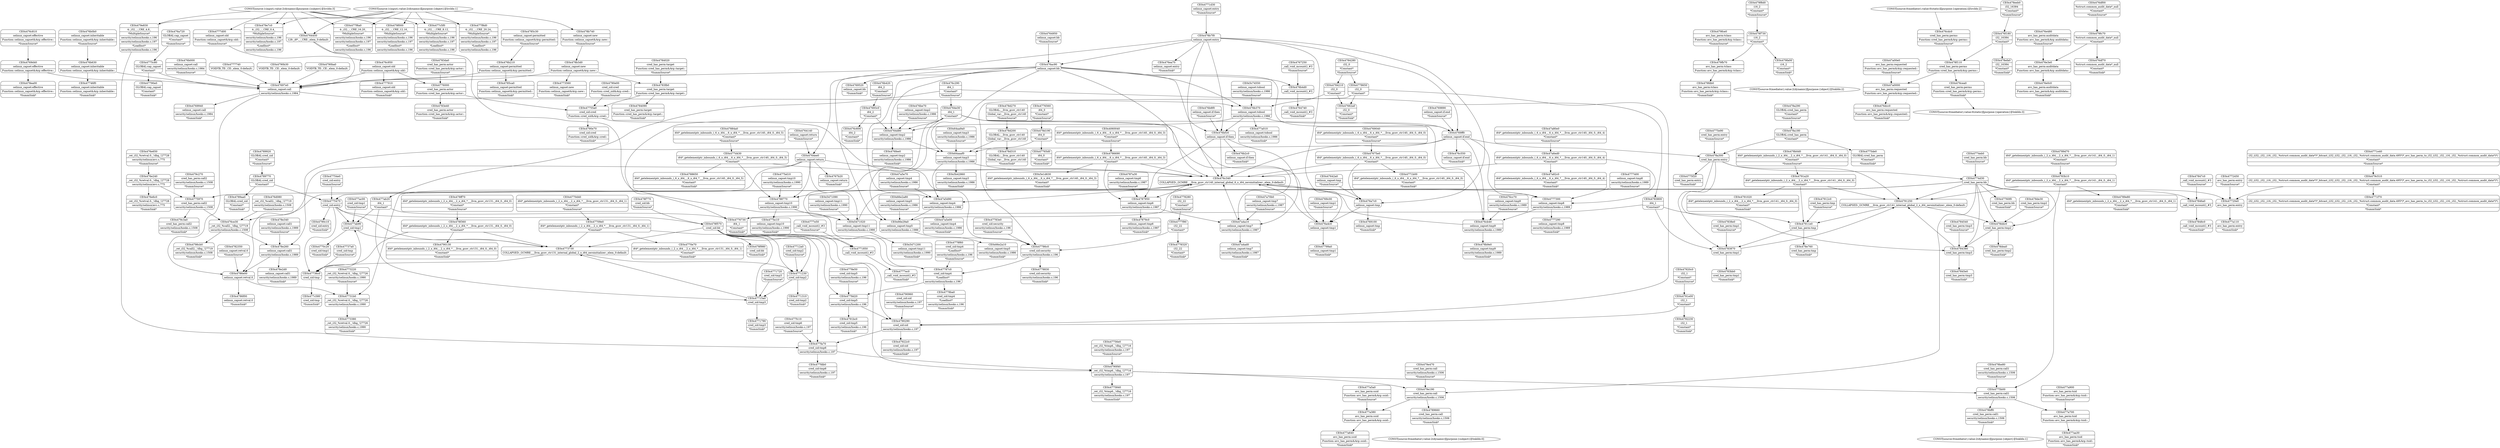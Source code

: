 digraph {
	CE0x477a700 [shape=record,shape=Mrecord,label="{CE0x477a700|avc_has_perm:tsid|Function::avc_has_perm&Arg::tsid::}"]
	CE0x4777910 [shape=record,shape=Mrecord,label="{CE0x4777910|selinux_capset:old|Function::selinux_capset&Arg::old::|*SummSink*}"]
	CE0x47912c0 [shape=record,shape=Mrecord,label="{CE0x47912c0|cred_has_perm:tmp|*SummSource*}"]
	CE0x476a7c0 [shape=record,shape=Mrecord,label="{CE0x476a7c0|selinux_capset:tmp}"]
	CE0x4775840 [shape=record,shape=Mrecord,label="{CE0x4775840|_ret_i32_%tmp6,_!dbg_!27716|security/selinux/hooks.c,197|*SummSink*}"]
	CE0x477aa30 [shape=record,shape=Mrecord,label="{CE0x477aa30|avc_has_perm:tsid|Function::avc_has_perm&Arg::tsid::|*SummSink*}"]
	CE0x4790b30 [shape=record,shape=Mrecord,label="{CE0x4790b30|VOIDTB_TE:_CE:_elem_0:default:}"]
	CE0x479c3a0 [shape=record,shape=Mrecord,label="{CE0x479c3a0|cred_has_perm:call2|security/selinux/hooks.c,1508|*SummSink*}"]
	CE0x47715a0 [shape=record,shape=Mrecord,label="{CE0x47715a0|cred_sid:tmp3}"]
	CE0x4791250 [shape=record,shape=Mrecord,label="{CE0x4791250|COLLAPSED:_GCMRE___llvm_gcov_ctr141_internal_global_2_x_i64_zeroinitializer:_elem_0:default:}"]
	CE0x4767b20 [shape=record,shape=Mrecord,label="{CE0x4767b20|selinux_capset:return|*SummSink*}"]
	CE0x479fce0 [shape=record,shape=Mrecord,label="{CE0x479fce0|avc_has_perm:tclass|Function::avc_has_perm&Arg::tclass::|*SummSource*}"]
	CE0x479f000 [shape=record,shape=Mrecord,label="{CE0x479f000|4:_i32,_:_CRE_12,16_|*MultipleSource*|security/selinux/hooks.c,196|security/selinux/hooks.c,197|*LoadInst*|security/selinux/hooks.c,196}"]
	"CONST[source:0(mediator),value:0(static)][purpose:{operation}][SnkIdx:3]"
	CE0x479e190 [shape=record,shape=Mrecord,label="{CE0x479e190|cred_has_perm:call|security/selinux/hooks.c,1506}"]
	CE0x476b420 [shape=record,shape=Mrecord,label="{CE0x476b420|i64_2|*Constant*|*SummSource*}"]
	CE0x47a5d90 [shape=record,shape=Mrecord,label="{CE0x47a5d90|selinux_capset:tmp4|security/selinux/hooks.c,1986}"]
	CE0x477f8d0 [shape=record,shape=Mrecord,label="{CE0x477f8d0|4:_i32,_:_CRE_20,24_|*MultipleSource*|security/selinux/hooks.c,196|security/selinux/hooks.c,197|*LoadInst*|security/selinux/hooks.c,196}"]
	CE0x4784090 [shape=record,shape=Mrecord,label="{CE0x4784090|cred_has_perm:target|Function::cred_has_perm&Arg::target::|*SummSink*}"]
	CE0x47697e0 [shape=record,shape=Mrecord,label="{CE0x47697e0|selinux_capset:call|security/selinux/hooks.c,1984}"]
	CE0x4775b00 [shape=record,shape=Mrecord,label="{CE0x4775b00|cred_has_perm:call1|security/selinux/hooks.c,1506}"]
	CE0x4776000 [shape=record,shape=Mrecord,label="{CE0x4776000|cred_has_perm:actor|Function::cred_has_perm&Arg::actor::}"]
	CE0x476c340 [shape=record,shape=Mrecord,label="{CE0x476c340|COLLAPSED:_GCMRE___llvm_gcov_ctr140_internal_global_6_x_i64_zeroinitializer:_elem_0:default:}"]
	CE0x47a6ed0 [shape=record,shape=Mrecord,label="{CE0x47a6ed0|i64*_getelementptr_inbounds_(_6_x_i64_,_6_x_i64_*___llvm_gcov_ctr140,_i64_0,_i64_4)|*Constant*}"]
	"CONST[source:1(input),value:2(dynamic)][purpose:{subject}][SrcIdx:3]"
	CE0x478d270 [shape=record,shape=Mrecord,label="{CE0x478d270|GLOBAL:__llvm_gcov_ctr140|Global_var:__llvm_gcov_ctr140|*SummSource*}"]
	CE0x4784020 [shape=record,shape=Mrecord,label="{CE0x4784020|cred_has_perm:target|Function::cred_has_perm&Arg::target::|*SummSource*}"]
	CE0x4778ba0 [shape=record,shape=Mrecord,label="{CE0x4778ba0|cred_sid:tmp4|*LoadInst*|security/selinux/hooks.c,196|*SummSink*}"]
	CE0x4775de0 [shape=record,shape=Mrecord,label="{CE0x4775de0|GLOBAL:cred_has_perm|*Constant*|*SummSink*}"]
	CE0x476df70 [shape=record,shape=Mrecord,label="{CE0x476df70|%struct.common_audit_data*_null|*Constant*|*SummSink*}"]
	CE0x4777f90 [shape=record,shape=Mrecord,label="{CE0x4777f90|i32_22|*Constant*}"]
	CE0x47756e0 [shape=record,shape=Mrecord,label="{CE0x47756e0|_ret_i32_%tmp6,_!dbg_!27716|security/selinux/hooks.c,197|*SummSource*}"]
	CE0x4764950 [shape=record,shape=Mrecord,label="{CE0x4764950|selinux_capset:bb|*SummSource*}"]
	CE0x47746f0 [shape=record,shape=Mrecord,label="{CE0x47746f0|selinux_capset:inheritable|Function::selinux_capset&Arg::inheritable::|*SummSink*}"]
	CE0x477fa70 [shape=record,shape=Mrecord,label="{CE0x477fa70|cred_sid:tmp6|security/selinux/hooks.c,197}"]
	CE0x4789770 [shape=record,shape=Mrecord,label="{CE0x4789770|GLOBAL:cred_sid|*Constant*}"]
	CE0x476be70 [shape=record,shape=Mrecord,label="{CE0x476be70|selinux_capset:tmp2|security/selinux/hooks.c,1986|*SummSource*}"]
	"CONST[source:1(input),value:2(dynamic)][purpose:{object}][SrcIdx:1]"
	CE0x478b9e0 [shape=record,shape=Mrecord,label="{CE0x478b9e0|selinux_capset:tmp9|security/selinux/hooks.c,1989|*SummSink*}"]
	CE0x479be80 [shape=record,shape=Mrecord,label="{CE0x479be80|cred_has_perm:call1|security/selinux/hooks.c,1506|*SummSource*}"]
	CE0x4778d20 [shape=record,shape=Mrecord,label="{CE0x4778d20|cred_sid:tmp5|security/selinux/hooks.c,196}"]
	CE0x477ab90 [shape=record,shape=Mrecord,label="{CE0x477ab90|cred_sid:tmp1}"]
	CE0x4769d40 [shape=record,shape=Mrecord,label="{CE0x4769d40|selinux_capset:effective|Function::selinux_capset&Arg::effective::}"]
	CE0x477fdb0 [shape=record,shape=Mrecord,label="{CE0x477fdb0|cred_sid:tmp6|security/selinux/hooks.c,197|*SummSink*}"]
	CE0x66e2a80 [shape=record,shape=Mrecord,label="{CE0x66e2a80|selinux_capset:tmp5|security/selinux/hooks.c,1986|*SummSource*}"]
	CE0x4790130 [shape=record,shape=Mrecord,label="{CE0x4790130|i64*_getelementptr_inbounds_(_2_x_i64_,_2_x_i64_*___llvm_gcov_ctr131,_i64_0,_i64_0)|*Constant*|*SummSink*}"]
	CE0x4789d70 [shape=record,shape=Mrecord,label="{CE0x4789d70|i64*_getelementptr_inbounds_(_2_x_i64_,_2_x_i64_*___llvm_gcov_ctr141,_i64_0,_i64_1)|*Constant*|*SummSource*}"]
	CE0x476cdc0 [shape=record,shape=Mrecord,label="{CE0x476cdc0|cred_has_perm:perms|Function::cred_has_perm&Arg::perms::|*SummSource*}"]
	CE0x476c950 [shape=record,shape=Mrecord,label="{CE0x476c950|selinux_capset:old|Function::selinux_capset&Arg::old::}"]
	CE0x476e3e0 [shape=record,shape=Mrecord,label="{CE0x476e3e0|avc_has_perm:auditdata|Function::avc_has_perm&Arg::auditdata::}"]
	CE0x4771230 [shape=record,shape=Mrecord,label="{CE0x4771230|cred_sid:tmp2}"]
	CE0x47848c0 [shape=record,shape=Mrecord,label="{CE0x47848c0|_call_void_mcount()_#3|*SummSink*}"]
	CE0x478a290 [shape=record,shape=Mrecord,label="{CE0x478a290|GLOBAL:cred_has_perm|*Constant*|*SummSource*}"]
	CE0x4771310 [shape=record,shape=Mrecord,label="{CE0x4771310|cred_sid:tmp2|*SummSink*}"]
	CE0x476a720 [shape=record,shape=Mrecord,label="{CE0x476a720|GLOBAL:cap_capset|*Constant*|*SummSource*}"]
	CE0x4783da0 [shape=record,shape=Mrecord,label="{CE0x4783da0|cred_has_perm:actor|Function::cred_has_perm&Arg::actor::|*SummSource*}"]
	CE0x4791020 [shape=record,shape=Mrecord,label="{CE0x4791020|i64*_getelementptr_inbounds_(_2_x_i64_,_2_x_i64_*___llvm_gcov_ctr141,_i64_0,_i64_0)|*Constant*|*SummSink*}"]
	CE0x4789920 [shape=record,shape=Mrecord,label="{CE0x4789920|GLOBAL:cred_sid|*Constant*|*SummSource*}"]
	CE0x4787950 [shape=record,shape=Mrecord,label="{CE0x4787950|selinux_capset:tmp6|security/selinux/hooks.c,1987}"]
	CE0x476e240 [shape=record,shape=Mrecord,label="{CE0x476e240|_ret_i32_%retval.0,_!dbg_!27728|security/selinux/avc.c,775}"]
	CE0x478ff70 [shape=record,shape=Mrecord,label="{CE0x478ff70|i64*_getelementptr_inbounds_(_2_x_i64_,_2_x_i64_*___llvm_gcov_ctr131,_i64_0,_i64_0)|*Constant*|*SummSource*}"]
	CE0x479f730 [shape=record,shape=Mrecord,label="{CE0x479f730|i16_2|*Constant*}"]
	CE0x4778320 [shape=record,shape=Mrecord,label="{CE0x4778320|i32_22|*Constant*|*SummSink*}"]
	CE0x476b630 [shape=record,shape=Mrecord,label="{CE0x476b630|selinux_capset:inheritable|Function::selinux_capset&Arg::inheritable::}"]
	CE0x4770d40 [shape=record,shape=Mrecord,label="{CE0x4770d40|i64*_getelementptr_inbounds_(_2_x_i64_,_2_x_i64_*___llvm_gcov_ctr131,_i64_0,_i64_1)|*Constant*|*SummSource*}"]
	CE0x476b8f0 [shape=record,shape=Mrecord,label="{CE0x476b8f0|selinux_capset:if.then|*SummSource*}"]
	CE0x4777e50 [shape=record,shape=Mrecord,label="{CE0x4777e50|_call_void_mcount()_#3|*SummSource*}"]
	CE0x4778650 [shape=record,shape=Mrecord,label="{CE0x4778650|i32_0|*Constant*}"]
	CE0x478b3d0 [shape=record,shape=Mrecord,label="{CE0x478b3d0|selinux_capset:new|Function::selinux_capset&Arg::new::}"]
	CE0x478f570 [shape=record,shape=Mrecord,label="{CE0x478f570|cred_sid:bb}"]
	CE0x47838e0 [shape=record,shape=Mrecord,label="{CE0x47838e0|cred_has_perm:tmp1|*SummSource*}"]
	CE0x4769100 [shape=record,shape=Mrecord,label="{CE0x4769100|selinux_capset:tmp|*SummSink*}"]
	CE0x476e6c0 [shape=record,shape=Mrecord,label="{CE0x476e6c0|_ret_i32_%retval.0,_!dbg_!27728|security/selinux/avc.c,775|*SummSink*}"]
	CE0x47799a0 [shape=record,shape=Mrecord,label="{CE0x47799a0|selinux_capset:tmp1|*SummSink*}"]
	CE0x4784540 [shape=record,shape=Mrecord,label="{CE0x4784540|cred_has_perm:tmp3|*SummSource*}"]
	CE0x47790e0 [shape=record,shape=Mrecord,label="{CE0x47790e0|GLOBAL:cap_capset|*Constant*|*SummSink*}"]
	CE0x66e29a0 [shape=record,shape=Mrecord,label="{CE0x66e29a0|selinux_capset:tmp5|security/selinux/hooks.c,1986}"]
	CE0x4764740 [shape=record,shape=Mrecord,label="{CE0x4764740|_call_void_mcount()_#3|*SummSink*}"]
	CE0x476ce30 [shape=record,shape=Mrecord,label="{CE0x476ce30|_ret_i32_%call2,_!dbg_!27719|security/selinux/hooks.c,1508}"]
	CE0x4784280 [shape=record,shape=Mrecord,label="{CE0x4784280|i32_0|*Constant*|*SummSource*}"]
	CE0x47a0000 [shape=record,shape=Mrecord,label="{CE0x47a0000|avc_has_perm:requested|Function::avc_has_perm&Arg::requested::}"]
	CE0x47709e0 [shape=record,shape=Mrecord,label="{CE0x47709e0|i64*_getelementptr_inbounds_(_2_x_i64_,_2_x_i64_*___llvm_gcov_ctr131,_i64_0,_i64_1)|*Constant*}"]
	CE0x47760f0 [shape=record,shape=Mrecord,label="{CE0x47760f0|cred_has_perm:bb|*SummSink*}"]
	CE0x476bf20 [shape=record,shape=Mrecord,label="{CE0x476bf20|selinux_capset:if.then}"]
	CE0x478b7f0 [shape=record,shape=Mrecord,label="{CE0x478b7f0|selinux_capset:entry}"]
	CE0x4784210 [shape=record,shape=Mrecord,label="{CE0x4784210|i32_0|*Constant*}"]
	CE0x4783e40 [shape=record,shape=Mrecord,label="{CE0x4783e40|cred_has_perm:actor|Function::cred_has_perm&Arg::actor::|*SummSink*}"]
	CE0x4769ff0 [shape=record,shape=Mrecord,label="{CE0x4769ff0|selinux_capset:if.end}"]
	CE0x4769040 [shape=record,shape=Mrecord,label="{CE0x4769040|i64*_getelementptr_inbounds_(_6_x_i64_,_6_x_i64_*___llvm_gcov_ctr140,_i64_0,_i64_0)|*Constant*|*SummSource*}"]
	CE0x64aaaf0 [shape=record,shape=Mrecord,label="{CE0x64aaaf0|selinux_capset:tmp3|security/selinux/hooks.c,1986}"]
	CE0x4770c20 [shape=record,shape=Mrecord,label="{CE0x4770c20|cred_sid:tmp1|*SummSink*}"]
	CE0x4785c30 [shape=record,shape=Mrecord,label="{CE0x4785c30|selinux_capset:permitted|Function::selinux_capset&Arg::permitted::|*SummSource*}"]
	CE0x478e260 [shape=record,shape=Mrecord,label="{CE0x478e260|selinux_capset:call1|security/selinux/hooks.c,1989}"]
	CE0x4791e00 [shape=record,shape=Mrecord,label="{CE0x4791e00|i32_1|*Constant*}"]
	CE0x476ac90 [shape=record,shape=Mrecord,label="{CE0x476ac90|selinux_capset:bb}"]
	CE0x4790e70 [shape=record,shape=Mrecord,label="{CE0x4790e70|cred_sid:cred|Function::cred_sid&Arg::cred::|*SummSink*}"]
	CE0x476ea70 [shape=record,shape=Mrecord,label="{CE0x476ea70|selinux_capset:entry|*SummSink*}"]
	CE0x477f6a0 [shape=record,shape=Mrecord,label="{CE0x477f6a0|4:_i32,_:_CRE_16,20_|*MultipleSource*|security/selinux/hooks.c,196|security/selinux/hooks.c,197|*LoadInst*|security/selinux/hooks.c,196}"]
	CE0x4773220 [shape=record,shape=Mrecord,label="{CE0x4773220|_ret_i32_%retval.0,_!dbg_!27726|security/selinux/hooks.c,1990|*SummSource*}"]
	CE0x479e470 [shape=record,shape=Mrecord,label="{CE0x479e470|cred_has_perm:call|security/selinux/hooks.c,1506|*SummSource*}"]
	CE0x4790ba0 [shape=record,shape=Mrecord,label="{CE0x4790ba0|VOIDTB_TE:_CE:_elem_0:default:}"]
	CE0x47922c0 [shape=record,shape=Mrecord,label="{CE0x47922c0|cred_sid:sid|security/selinux/hooks.c,197|*SummSink*}"]
	CE0x4771720 [shape=record,shape=Mrecord,label="{CE0x4771720|cred_sid:tmp3|*SummSource*}"]
	CE0x477a5a0 [shape=record,shape=Mrecord,label="{CE0x477a5a0|avc_has_perm:ssid|Function::avc_has_perm&Arg::ssid::|*SummSource*}"]
	CE0x4785ca0 [shape=record,shape=Mrecord,label="{CE0x4785ca0|selinux_capset:permitted|Function::selinux_capset&Arg::permitted::|*SummSink*}"]
	CE0x477c580 [shape=record,shape=Mrecord,label="{CE0x477c580|cred_sid:tmp|*SummSink*}"]
	CE0x477a010 [shape=record,shape=Mrecord,label="{CE0x477a010|selinux_capset:tobool|security/selinux/hooks.c,1986|*SummSink*}"]
	CE0x4783800 [shape=record,shape=Mrecord,label="{CE0x4783800|i64_1|*Constant*}"]
	CE0x47754e0 [shape=record,shape=Mrecord,label="{CE0x47754e0|cred_sid:entry|*SummSource*}"]
	CE0x4782350 [shape=record,shape=Mrecord,label="{CE0x4782350|selinux_capset:retval.0|*SummSource*}"]
	CE0x479e7c0 [shape=record,shape=Mrecord,label="{CE0x479e7c0|4:_i32,_:_CRE_0,4_|*MultipleSource*|security/selinux/hooks.c,196|security/selinux/hooks.c,197|*LoadInst*|security/selinux/hooks.c,196}"]
	CE0x478d310 [shape=record,shape=Mrecord,label="{CE0x478d310|GLOBAL:__llvm_gcov_ctr140|Global_var:__llvm_gcov_ctr140|*SummSink*}"]
	CE0x4789e80 [shape=record,shape=Mrecord,label="{CE0x4789e80|i64*_getelementptr_inbounds_(_2_x_i64_,_2_x_i64_*___llvm_gcov_ctr141,_i64_0,_i64_1)|*Constant*|*SummSink*}"]
	CE0x47a80e0 [shape=record,shape=Mrecord,label="{CE0x47a80e0|i64*_getelementptr_inbounds_(_6_x_i64_,_6_x_i64_*___llvm_gcov_ctr140,_i64_0,_i64_4)|*Constant*|*SummSource*}"]
	CE0x47846a0 [shape=record,shape=Mrecord,label="{CE0x47846a0|_call_void_mcount()_#3}"]
	CE0x476df00 [shape=record,shape=Mrecord,label="{CE0x476df00|%struct.common_audit_data*_null|*Constant*|*SummSource*}"]
	CE0x477fc10 [shape=record,shape=Mrecord,label="{CE0x477fc10|cred_sid:tmp6|security/selinux/hooks.c,197|*SummSource*}"]
	CE0x478de30 [shape=record,shape=Mrecord,label="{CE0x478de30|cred_has_perm:tmp2|*SummSource*}"]
	"CONST[source:0(mediator),value:0(static)][purpose:{operation}][SrcIdx:2]"
	CE0x4788770 [shape=record,shape=Mrecord,label="{CE0x4788770|selinux_capset:tmp10|security/selinux/hooks.c,1990}"]
	CE0x478f770 [shape=record,shape=Mrecord,label="{CE0x478f770|cred_sid:bb|*SummSource*}"]
	CE0x4783b10 [shape=record,shape=Mrecord,label="{CE0x4783b10|i64*_getelementptr_inbounds_(_2_x_i64_,_2_x_i64_*___llvm_gcov_ctr141,_i64_0,_i64_1)|*Constant*}"]
	CE0x47845e0 [shape=record,shape=Mrecord,label="{CE0x47845e0|cred_has_perm:tmp3|*SummSink*}"]
	CE0x47675e0 [shape=record,shape=Mrecord,label="{CE0x47675e0|i64*_getelementptr_inbounds_(_6_x_i64_,_6_x_i64_*___llvm_gcov_ctr140,_i64_0,_i64_0)|*Constant*}"]
	CE0x47662a0 [shape=record,shape=Mrecord,label="{CE0x47662a0|i32_0|*Constant*|*SummSink*}"]
	CE0x47a4ad0 [shape=record,shape=Mrecord,label="{CE0x47a4ad0|selinux_capset:tmp7|security/selinux/hooks.c,1987|*SummSink*}"]
	CE0x4764450 [shape=record,shape=Mrecord,label="{CE0x4764450|128:_i8*,_:_CRE:_elem_0:default:}"]
	CE0x47a82c0 [shape=record,shape=Mrecord,label="{CE0x47a82c0|i64*_getelementptr_inbounds_(_6_x_i64_,_6_x_i64_*___llvm_gcov_ctr140,_i64_0,_i64_4)|*Constant*|*SummSink*}"]
	CE0x476b000 [shape=record,shape=Mrecord,label="{CE0x476b000|selinux_capset:call|security/selinux/hooks.c,1984|*SummSource*}"]
	CE0x5471020 [shape=record,shape=Mrecord,label="{CE0x5471020|selinux_capset:tmp11|security/selinux/hooks.c,1990}"]
	CE0x47693c0 [shape=record,shape=Mrecord,label="{CE0x47693c0|i64_2|*Constant*}"]
	CE0x4777ec0 [shape=record,shape=Mrecord,label="{CE0x4777ec0|_call_void_mcount()_#3|*SummSink*}"]
	CE0x4764ee0 [shape=record,shape=Mrecord,label="{CE0x4764ee0|selinux_capset:return}"]
	CE0x4775e90 [shape=record,shape=Mrecord,label="{CE0x4775e90|cred_has_perm:entry|*SummSource*}"]
	CE0x478ea00 [shape=record,shape=Mrecord,label="{CE0x478ea00|selinux_capset:effective|Function::selinux_capset&Arg::effective::|*SummSink*}"]
	CE0x47783e0 [shape=record,shape=Mrecord,label="{CE0x47783e0|cred_sid:security|security/selinux/hooks.c,196|*SummSource*}"]
	CE0x476a4c0 [shape=record,shape=Mrecord,label="{CE0x476a4c0|selinux_capset:tmp1}"]
	CE0x47879c0 [shape=record,shape=Mrecord,label="{CE0x47879c0|selinux_capset:tmp6|security/selinux/hooks.c,1987|*SummSink*}"]
	CE0x47920c0 [shape=record,shape=Mrecord,label="{CE0x47920c0|i32_1|*Constant*|*SummSource*}"]
	CE0x4775c80 [shape=record,shape=Mrecord,label="{CE0x4775c80|GLOBAL:cap_capset|*Constant*}"]
	CE0x4777400 [shape=record,shape=Mrecord,label="{CE0x4777400|selinux_capset:tmp8|security/selinux/hooks.c,1989|*SummSource*}"]
	CE0x4791a20 [shape=record,shape=Mrecord,label="{CE0x4791a20|i64*_getelementptr_inbounds_(_2_x_i64_,_2_x_i64_*___llvm_gcov_ctr141,_i64_0,_i64_0)|*Constant*}"]
	CE0x47a70b0 [shape=record,shape=Mrecord,label="{CE0x47a70b0|selinux_capset:tmp7|security/selinux/hooks.c,1987|*SummSource*}"]
	CE0x47736c0 [shape=record,shape=Mrecord,label="{CE0x47736c0|cred_sid:tmp}"]
	CE0x47847c0 [shape=record,shape=Mrecord,label="{CE0x47847c0|_call_void_mcount()_#3|*SummSource*}"]
	CE0x4786e00 [shape=record,shape=Mrecord,label="{CE0x4786e00|selinux_capset:retval.0}"]
	CE0x478ddc0 [shape=record,shape=Mrecord,label="{CE0x478ddc0|cred_has_perm:tmp2}"]
	CE0x476b4d0 [shape=record,shape=Mrecord,label="{CE0x476b4d0|_call_void_mcount()_#3}"]
	CE0x47a4a10 [shape=record,shape=Mrecord,label="{CE0x47a4a10|selinux_capset:tmp7|security/selinux/hooks.c,1987}"]
	CE0x478a300 [shape=record,shape=Mrecord,label="{CE0x478a300|cred_has_perm:entry}"]
	CE0x4790f40 [shape=record,shape=Mrecord,label="{CE0x4790f40|_ret_i32_%tmp6,_!dbg_!27716|security/selinux/hooks.c,197}"]
	CE0x478e340 [shape=record,shape=Mrecord,label="{CE0x478e340|selinux_capset:call1|security/selinux/hooks.c,1989|*SummSource*}"]
	CE0x477a110 [shape=record,shape=Mrecord,label="{CE0x477a110|avc_has_perm:entry|*SummSink*}"]
	CE0x4773730 [shape=record,shape=Mrecord,label="{CE0x4773730|COLLAPSED:_GCMRE___llvm_gcov_ctr131_internal_global_2_x_i64_zeroinitializer:_elem_0:default:}"]
	CE0x4764140 [shape=record,shape=Mrecord,label="{CE0x4764140|selinux_capset:return|*SummSource*}"]
	CE0x476e480 [shape=record,shape=Mrecord,label="{CE0x476e480|avc_has_perm:auditdata|Function::avc_has_perm&Arg::auditdata::|*SummSource*}"]
	CE0x5b42860 [shape=record,shape=Mrecord,label="{CE0x5b42860|selinux_capset:tmp3|security/selinux/hooks.c,1986|*SummSink*}"]
	CE0x476cb40 [shape=record,shape=Mrecord,label="{CE0x476cb40|selinux_capset:tmp9|security/selinux/hooks.c,1989}"]
	CE0x477d430 [shape=record,shape=Mrecord,label="{CE0x477d430|i64*_getelementptr_inbounds_(_6_x_i64_,_6_x_i64_*___llvm_gcov_ctr140,_i64_0,_i64_5)|*Constant*}"]
	CE0x4778830 [shape=record,shape=Mrecord,label="{CE0x4778830|cred_sid:security|security/selinux/hooks.c,196|*SummSink*}"]
	CE0x478dea0 [shape=record,shape=Mrecord,label="{CE0x478dea0|cred_has_perm:tmp2|*SummSink*}"]
	CE0x478a180 [shape=record,shape=Mrecord,label="{CE0x478a180|GLOBAL:cred_has_perm|*Constant*}"]
	CE0x4773560 [shape=record,shape=Mrecord,label="{CE0x4773560|selinux_capset:new|Function::selinux_capset&Arg::new::|*SummSink*}"]
	CE0x4790e00 [shape=record,shape=Mrecord,label="{CE0x4790e00|cred_sid:cred|Function::cred_sid&Arg::cred::|*SummSource*}"]
	CE0x478f110 [shape=record,shape=Mrecord,label="{CE0x478f110|cred_has_perm:perms|Function::cred_has_perm&Arg::perms::}"]
	CE0x5471090 [shape=record,shape=Mrecord,label="{CE0x5471090|selinux_capset:tmp11|security/selinux/hooks.c,1990|*SummSource*}"]
	CE0x476fee0 [shape=record,shape=Mrecord,label="{CE0x476fee0|selinux_capset:tmp2|security/selinux/hooks.c,1986|*SummSink*}"]
	CE0x5e1d630 [shape=record,shape=Mrecord,label="{CE0x5e1d630|i64*_getelementptr_inbounds_(_6_x_i64_,_6_x_i64_*___llvm_gcov_ctr140,_i64_0,_i64_3)|*Constant*|*SummSink*}"]
	CE0x477ab20 [shape=record,shape=Mrecord,label="{CE0x477ab20|i64_1|*Constant*}"]
	CE0x47642a0 [shape=record,shape=Mrecord,label="{CE0x47642a0|selinux_capset:tmp|*SummSource*}"]
	CE0x4790290 [shape=record,shape=Mrecord,label="{CE0x4790290|cred_sid:sid|security/selinux/hooks.c,197}"]
	CE0x4771e40 [shape=record,shape=Mrecord,label="{CE0x4771e40|i32_(i32,_i32,_i16,_i32,_%struct.common_audit_data*)*_bitcast_(i32_(i32,_i32,_i16,_i32,_%struct.common_audit_data.495*)*_avc_has_perm_to_i32_(i32,_i32,_i16,_i32,_%struct.common_audit_data*)*)|*Constant*|*SummSource*}"]
	CE0x479fa00 [shape=record,shape=Mrecord,label="{CE0x479fa00|i16_2|*Constant*|*SummSink*}"]
	CE0x476b0b0 [shape=record,shape=Mrecord,label="{CE0x476b0b0|selinux_capset:inheritable|Function::selinux_capset&Arg::inheritable::|*SummSource*}"]
	CE0x4060040 [shape=record,shape=Mrecord,label="{CE0x4060040|i64*_getelementptr_inbounds_(_6_x_i64_,_6_x_i64_*___llvm_gcov_ctr140,_i64_0,_i64_3)|*Constant*|*SummSource*}"]
	CE0x4769c00 [shape=record,shape=Mrecord,label="{CE0x4769c00|selinux_capset:tmp1|*SummSource*}"]
	CE0x4787a30 [shape=record,shape=Mrecord,label="{CE0x4787a30|selinux_capset:tmp6|security/selinux/hooks.c,1987|*SummSource*}"]
	CE0x4775970 [shape=record,shape=Mrecord,label="{CE0x4775970|cred_has_perm:call2|security/selinux/hooks.c,1508}"]
	CE0x477a640 [shape=record,shape=Mrecord,label="{CE0x477a640|avc_has_perm:ssid|Function::avc_has_perm&Arg::ssid::|*SummSink*}"]
	CE0x479fdb0 [shape=record,shape=Mrecord,label="{CE0x479fdb0|avc_has_perm:tclass|Function::avc_has_perm&Arg::tclass::|*SummSink*}"]
	CE0x479bff0 [shape=record,shape=Mrecord,label="{CE0x479bff0|cred_has_perm:call1|security/selinux/hooks.c,1506|*SummSink*}"]
	CE0x479e830 [shape=record,shape=Mrecord,label="{CE0x479e830|4:_i32,_:_CRE_4,8_|*MultipleSource*|security/selinux/hooks.c,196|security/selinux/hooks.c,197|*LoadInst*|security/selinux/hooks.c,196}"]
	CE0x4789660 [shape=record,shape=Mrecord,label="{CE0x4789660|cred_has_perm:call|security/selinux/hooks.c,1506|*SummSink*}"]
	CE0x4789aa0 [shape=record,shape=Mrecord,label="{CE0x4789aa0|GLOBAL:cred_sid|*Constant*|*SummSink*}"]
	CE0x476b370 [shape=record,shape=Mrecord,label="{CE0x476b370|selinux_capset:tobool|security/selinux/hooks.c,1986}"]
	CE0x47a5e00 [shape=record,shape=Mrecord,label="{CE0x47a5e00|selinux_capset:tmp4|security/selinux/hooks.c,1986|*SummSink*}"]
	CE0x4786cb0 [shape=record,shape=Mrecord,label="{CE0x4786cb0|_ret_i32_%call2,_!dbg_!27719|security/selinux/hooks.c,1508|*SummSink*}"]
	CE0x64aa9a0 [shape=record,shape=Mrecord,label="{CE0x64aa9a0|selinux_capset:tmp3|security/selinux/hooks.c,1986|*SummSource*}"]
	CE0x4777290 [shape=record,shape=Mrecord,label="{CE0x4777290|selinux_capset:tmp8|security/selinux/hooks.c,1989|*SummSink*}"]
	CE0x66e2a10 [shape=record,shape=Mrecord,label="{CE0x66e2a10|selinux_capset:tmp5|security/selinux/hooks.c,1986|*SummSink*}"]
	CE0x4783870 [shape=record,shape=Mrecord,label="{CE0x4783870|cred_has_perm:tmp1}"]
	CE0x47a00e0 [shape=record,shape=Mrecord,label="{CE0x47a00e0|avc_has_perm:requested|Function::avc_has_perm&Arg::requested::|*SummSource*}"]
	CE0x476c810 [shape=record,shape=Mrecord,label="{CE0x476c810|selinux_capset:effective|Function::selinux_capset&Arg::effective::|*SummSource*}"]
	CE0x4775470 [shape=record,shape=Mrecord,label="{CE0x4775470|cred_sid:entry}"]
	CE0x4776560 [shape=record,shape=Mrecord,label="{CE0x4776560|i64_0|*Constant*|*SummSource*}"]
	CE0x476c290 [shape=record,shape=Mrecord,label="{CE0x476c290|i64_1|*Constant*|*SummSource*}"]
	CE0x478e2d0 [shape=record,shape=Mrecord,label="{CE0x478e2d0|selinux_capset:call1|security/selinux/hooks.c,1989|*SummSink*}"]
	CE0x478efa0 [shape=record,shape=Mrecord,label="{CE0x478efa0|i32_16384|*Constant*|*SummSink*}"]
	CE0x477bc10 [shape=record,shape=Mrecord,label="{CE0x477bc10|selinux_capset:tmp10|security/selinux/hooks.c,1990|*SummSink*}"]
	CE0x476e650 [shape=record,shape=Mrecord,label="{CE0x476e650|_ret_i32_%retval.0,_!dbg_!27728|security/selinux/avc.c,775|*SummSource*}"]
	CE0x478d200 [shape=record,shape=Mrecord,label="{CE0x478d200|GLOBAL:__llvm_gcov_ctr140|Global_var:__llvm_gcov_ctr140}"]
	CE0x479fc70 [shape=record,shape=Mrecord,label="{CE0x479fc70|%struct.common_audit_data*_null|*Constant*}"]
	CE0x479c510 [shape=record,shape=Mrecord,label="{CE0x479c510|i32_(i32,_i32,_i16,_i32,_%struct.common_audit_data*)*_bitcast_(i32_(i32,_i32,_i16,_i32,_%struct.common_audit_data.495*)*_avc_has_perm_to_i32_(i32,_i32,_i16,_i32,_%struct.common_audit_data*)*)|*Constant*}"]
	CE0x4769520 [shape=record,shape=Mrecord,label="{CE0x4769520|selinux_capset:bb|*SummSink*}"]
	CE0x478b0d0 [shape=record,shape=Mrecord,label="{CE0x478b0d0|i64*_getelementptr_inbounds_(_2_x_i64_,_2_x_i64_*___llvm_gcov_ctr141,_i64_0,_i64_0)|*Constant*|*SummSource*}"]
	CE0x4790c10 [shape=record,shape=Mrecord,label="{CE0x4790c10|cred_sid:entry|*SummSink*}"]
	CE0x47755a0 [shape=record,shape=Mrecord,label="{CE0x47755a0|cred_sid:cred|Function::cred_sid&Arg::cred::}"]
	CE0x47720e0 [shape=record,shape=Mrecord,label="{CE0x47720e0|avc_has_perm:entry}"]
	CE0x5471200 [shape=record,shape=Mrecord,label="{CE0x5471200|selinux_capset:tmp11|security/selinux/hooks.c,1990|*SummSink*}"]
	CE0x47787c0 [shape=record,shape=Mrecord,label="{CE0x47787c0|cred_sid:tmp4|*LoadInst*|security/selinux/hooks.c,196}"]
	"CONST[source:0(mediator),value:2(dynamic)][purpose:{object}][SnkIdx:1]"
	CE0x4767250 [shape=record,shape=Mrecord,label="{CE0x4767250|_call_void_mcount()_#3|*SummSource*}"]
	CE0x4772450 [shape=record,shape=Mrecord,label="{CE0x4772450|avc_has_perm:entry|*SummSource*}"]
	CE0x47731b0 [shape=record,shape=Mrecord,label="{CE0x47731b0|_ret_i32_%retval.0,_!dbg_!27726|security/selinux/hooks.c,1990}"]
	CE0x4783bb0 [shape=record,shape=Mrecord,label="{CE0x4783bb0|cred_has_perm:tmp1|*SummSink*}"]
	CE0x4771b00 [shape=record,shape=Mrecord,label="{CE0x4771b00|i64*_getelementptr_inbounds_(_6_x_i64_,_6_x_i64_*___llvm_gcov_ctr140,_i64_0,_i64_0)|*Constant*|*SummSink*}"]
	CE0x479f8d0 [shape=record,shape=Mrecord,label="{CE0x479f8d0|i16_2|*Constant*|*SummSource*}"]
	CE0x4790960 [shape=record,shape=Mrecord,label="{CE0x4790960|cred_sid:sid|security/selinux/hooks.c,197|*SummSource*}"]
	CE0x4769890 [shape=record,shape=Mrecord,label="{CE0x4769890|selinux_capset:if.end|*SummSource*}"]
	CE0x478d190 [shape=record,shape=Mrecord,label="{CE0x478d190|i64_0|*Constant*}"]
	CE0x476cea0 [shape=record,shape=Mrecord,label="{CE0x476cea0|cred_has_perm:perms|Function::cred_has_perm&Arg::perms::|*SummSink*}"]
	CE0x479fb70 [shape=record,shape=Mrecord,label="{CE0x479fb70|avc_has_perm:tclass|Function::avc_has_perm&Arg::tclass::}"]
	CE0x477ac00 [shape=record,shape=Mrecord,label="{CE0x477ac00|cred_sid:tmp1|*SummSource*}"]
	"CONST[source:0(mediator),value:2(dynamic)][purpose:{subject}][SnkIdx:0]"
	CE0x47884a0 [shape=record,shape=Mrecord,label="{CE0x47884a0|i64*_getelementptr_inbounds_(_6_x_i64_,_6_x_i64_*___llvm_gcov_ctr140,_i64_0,_i64_5)|*Constant*|*SummSource*}"]
	CE0x4775f20 [shape=record,shape=Mrecord,label="{CE0x4775f20|cred_has_perm:entry|*SummSink*}"]
	CE0x478eeb0 [shape=record,shape=Mrecord,label="{CE0x478eeb0|i32_16384|*Constant*|*SummSource*}"]
	CE0x4777740 [shape=record,shape=Mrecord,label="{CE0x4777740|VOIDTB_TE:_CE:_elem_0:default:}"]
	CE0x4776730 [shape=record,shape=Mrecord,label="{CE0x4776730|i64_1|*Constant*|*SummSink*}"]
	CE0x4769940 [shape=record,shape=Mrecord,label="{CE0x4769940|selinux_capset:call|security/selinux/hooks.c,1984|*SummSink*}"]
	CE0x4774d30 [shape=record,shape=Mrecord,label="{CE0x4774d30|cred_has_perm:bb}"]
	CE0x47911e0 [shape=record,shape=Mrecord,label="{CE0x47911e0|cred_has_perm:tmp}"]
	CE0x4784380 [shape=record,shape=Mrecord,label="{CE0x4784380|cred_has_perm:tmp3}"]
	CE0x4771790 [shape=record,shape=Mrecord,label="{CE0x4771790|cred_sid:tmp3|*SummSink*}"]
	CE0x4786690 [shape=record,shape=Mrecord,label="{CE0x4786690|i64*_getelementptr_inbounds_(_6_x_i64_,_6_x_i64_*___llvm_gcov_ctr140,_i64_0,_i64_3)|*Constant*}"]
	CE0x47a5e70 [shape=record,shape=Mrecord,label="{CE0x47a5e70|selinux_capset:tmp4|security/selinux/hooks.c,1986|*SummSource*}"]
	CE0x477c5f0 [shape=record,shape=Mrecord,label="{CE0x477c5f0|4:_i32,_:_CRE_8,12_|*MultipleSource*|security/selinux/hooks.c,196|security/selinux/hooks.c,197|*LoadInst*|security/selinux/hooks.c,196}"]
	CE0x476b2c0 [shape=record,shape=Mrecord,label="{CE0x476b2c0|selinux_capset:if.then|*SummSink*}"]
	CE0x4778e50 [shape=record,shape=Mrecord,label="{CE0x4778e50|cred_sid:tmp5|security/selinux/hooks.c,196|*SummSource*}"]
	CE0x47765d0 [shape=record,shape=Mrecord,label="{CE0x47765d0|i64_0|*Constant*|*SummSink*}"]
	CE0x477bd10 [shape=record,shape=Mrecord,label="{CE0x477bd10|selinux_capset:tmp10|security/selinux/hooks.c,1990|*SummSource*}"]
	CE0x4770e70 [shape=record,shape=Mrecord,label="{CE0x4770e70|i64*_getelementptr_inbounds_(_2_x_i64_,_2_x_i64_*___llvm_gcov_ctr131,_i64_0,_i64_1)|*Constant*|*SummSink*}"]
	CE0x4783fb0 [shape=record,shape=Mrecord,label="{CE0x4783fb0|cred_has_perm:target|Function::cred_has_perm&Arg::target::}"]
	CE0x477a900 [shape=record,shape=Mrecord,label="{CE0x477a900|avc_has_perm:tsid|Function::avc_has_perm&Arg::tsid::|*SummSource*}"]
	CE0x47712a0 [shape=record,shape=Mrecord,label="{CE0x47712a0|cred_sid:tmp2|*SummSource*}"]
	CE0x4771d30 [shape=record,shape=Mrecord,label="{CE0x4771d30|selinux_capset:entry|*SummSource*}"]
	"CONST[source:0(mediator),value:2(dynamic)][purpose:{object}][SnkIdx:2]"
	CE0x4778f60 [shape=record,shape=Mrecord,label="{CE0x4778f60|cred_sid:tmp4|*LoadInst*|security/selinux/hooks.c,196|*SummSource*}"]
	CE0x4771850 [shape=record,shape=Mrecord,label="{CE0x4771850|_call_void_mcount()_#3}"]
	CE0x476d080 [shape=record,shape=Mrecord,label="{CE0x476d080|_ret_i32_%call2,_!dbg_!27719|security/selinux/hooks.c,1508|*SummSource*}"]
	CE0x4777300 [shape=record,shape=Mrecord,label="{CE0x4777300|selinux_capset:tmp8|security/selinux/hooks.c,1989}"]
	CE0x477a380 [shape=record,shape=Mrecord,label="{CE0x477a380|avc_has_perm:ssid|Function::avc_has_perm&Arg::ssid::}"]
	CE0x476c550 [shape=record,shape=Mrecord,label="{CE0x476c550|selinux_capset:if.end|*SummSink*}"]
	CE0x479c270 [shape=record,shape=Mrecord,label="{CE0x479c270|cred_has_perm:call2|security/selinux/hooks.c,1508|*SummSource*}"]
	CE0x4771f70 [shape=record,shape=Mrecord,label="{CE0x4771f70|i32_(i32,_i32,_i16,_i32,_%struct.common_audit_data*)*_bitcast_(i32_(i32,_i32,_i16,_i32,_%struct.common_audit_data.495*)*_avc_has_perm_to_i32_(i32,_i32,_i16,_i32,_%struct.common_audit_data*)*)|*Constant*|*SummSink*}"]
	CE0x4777d00 [shape=record,shape=Mrecord,label="{CE0x4777d00|selinux_capset:old|Function::selinux_capset&Arg::old::|*SummSource*}"]
	CE0x478f980 [shape=record,shape=Mrecord,label="{CE0x478f980|cred_sid:bb|*SummSink*}"]
	CE0x4764d80 [shape=record,shape=Mrecord,label="{CE0x4764d80|selinux_capset:tmp2|security/selinux/hooks.c,1986}"]
	CE0x476f180 [shape=record,shape=Mrecord,label="{CE0x476f180|i32_16384|*Constant*}"]
	CE0x4764e30 [shape=record,shape=Mrecord,label="{CE0x4764e30|i64_1|*Constant*}"]
	CE0x47786c0 [shape=record,shape=Mrecord,label="{CE0x47786c0|cred_sid:security|security/selinux/hooks.c,196}"]
	CE0x4786f00 [shape=record,shape=Mrecord,label="{CE0x4786f00|selinux_capset:retval.0|*SummSink*}"]
	CE0x4788650 [shape=record,shape=Mrecord,label="{CE0x4788650|i64*_getelementptr_inbounds_(_6_x_i64_,_6_x_i64_*___llvm_gcov_ctr140,_i64_0,_i64_5)|*Constant*|*SummSink*}"]
	CE0x4778280 [shape=record,shape=Mrecord,label="{CE0x4778280|i32_22|*Constant*|*SummSource*}"]
	CE0x478b740 [shape=record,shape=Mrecord,label="{CE0x478b740|selinux_capset:new|Function::selinux_capset&Arg::new::|*SummSource*}"]
	CE0x478f360 [shape=record,shape=Mrecord,label="{CE0x478f360|i64*_getelementptr_inbounds_(_2_x_i64_,_2_x_i64_*___llvm_gcov_ctr131,_i64_0,_i64_0)|*Constant*}"]
	CE0x4774eb0 [shape=record,shape=Mrecord,label="{CE0x4774eb0|cred_has_perm:bb|*SummSource*}"]
	CE0x4773380 [shape=record,shape=Mrecord,label="{CE0x4773380|_ret_i32_%retval.0,_!dbg_!27726|security/selinux/hooks.c,1990|*SummSink*}"]
	CE0x476e0c0 [shape=record,shape=Mrecord,label="{CE0x476e0c0|avc_has_perm:auditdata|Function::avc_has_perm&Arg::auditdata::|*SummSink*}"]
	CE0x4791bc0 [shape=record,shape=Mrecord,label="{CE0x4791bc0|cred_sid:tmp5|security/selinux/hooks.c,196|*SummSink*}"]
	CE0x4792230 [shape=record,shape=Mrecord,label="{CE0x4792230|i32_1|*Constant*|*SummSink*}"]
	CE0x478e760 [shape=record,shape=Mrecord,label="{CE0x478e760|cred_has_perm:tmp|*SummSink*}"]
	CE0x476dcc0 [shape=record,shape=Mrecord,label="{CE0x476dcc0|avc_has_perm:requested|Function::avc_has_perm&Arg::requested::|*SummSink*}"]
	CE0x5c74550 [shape=record,shape=Mrecord,label="{CE0x5c74550|selinux_capset:tobool|security/selinux/hooks.c,1986|*SummSource*}"]
	CE0x47737a0 [shape=record,shape=Mrecord,label="{CE0x47737a0|cred_sid:tmp|*SummSource*}"]
	CE0x476c600 [shape=record,shape=Mrecord,label="{CE0x476c600|i64_2|*Constant*|*SummSink*}"]
	CE0x476b210 [shape=record,shape=Mrecord,label="{CE0x476b210|selinux_capset:permitted|Function::selinux_capset&Arg::permitted::}"]
	CE0x476cc70 [shape=record,shape=Mrecord,label="{CE0x476cc70|selinux_capset:tmp9|security/selinux/hooks.c,1989|*SummSource*}"]
	CE0x476c340 -> CE0x476a7c0
	CE0x4789770 -> CE0x4789aa0
	CE0x4777e50 -> CE0x4771850
	CE0x478a300 -> CE0x47911e0
	CE0x4764ee0 -> CE0x4788770
	CE0x4778e50 -> CE0x4778d20
	CE0x4778f60 -> CE0x47787c0
	CE0x4791250 -> CE0x478ddc0
	CE0x478f570 -> CE0x478f980
	CE0x479bff0 -> "CONST[source:0(mediator),value:2(dynamic)][purpose:{object}][SnkIdx:1]"
	CE0x66e29a0 -> CE0x476c340
	CE0x47a6ed0 -> CE0x47a82c0
	CE0x476ac90 -> CE0x64aaaf0
	CE0x4790960 -> CE0x4790290
	CE0x477ac00 -> CE0x477ab90
	CE0x4764450 -> CE0x47787c0
	CE0x4774d30 -> CE0x478ddc0
	CE0x4783b10 -> CE0x478ddc0
	CE0x4764140 -> CE0x4764ee0
	CE0x478f570 -> CE0x477fa70
	CE0x4771230 -> CE0x47715a0
	CE0x47736c0 -> CE0x477ab90
	CE0x4775470 -> CE0x4773730
	CE0x477fc10 -> CE0x477fa70
	CE0x47709e0 -> CE0x4773730
	CE0x4775e90 -> CE0x478a300
	CE0x4774d30 -> CE0x4784380
	CE0x4788770 -> CE0x5471020
	CE0x4769ff0 -> CE0x478e260
	CE0x4784210 -> CE0x47662a0
	CE0x4775470 -> CE0x478f570
	CE0x4777740 -> CE0x47697e0
	CE0x47693c0 -> CE0x4764d80
	CE0x476bf20 -> CE0x476b2c0
	CE0x476b370 -> CE0x4769ff0
	CE0x4777300 -> CE0x4777290
	CE0x476e240 -> CE0x4775970
	CE0x478f570 -> CE0x47787c0
	CE0x479f730 -> CE0x479fa00
	CE0x476a4c0 -> CE0x476c340
	CE0x4764e30 -> CE0x5471020
	CE0x4774d30 -> CE0x47760f0
	CE0x5c74550 -> CE0x476b370
	CE0x4776000 -> CE0x47755a0
	CE0x4764ee0 -> CE0x476c340
	CE0x4769ff0 -> CE0x4777300
	CE0x478b3d0 -> CE0x4783fb0
	CE0x477fa70 -> CE0x477fdb0
	CE0x4777f90 -> CE0x47786c0
	"CONST[source:1(input),value:2(dynamic)][purpose:{subject}][SrcIdx:3]" -> CE0x479e7c0
	CE0x4790f40 -> CE0x4775840
	CE0x4764950 -> CE0x476ac90
	CE0x4790f40 -> CE0x479e190
	CE0x476c810 -> CE0x4769d40
	CE0x478f570 -> CE0x47786c0
	CE0x4769d40 -> CE0x47697e0
	CE0x47697e0 -> CE0x476b370
	CE0x479e190 -> CE0x477a380
	CE0x4789d70 -> CE0x4783b10
	CE0x479c270 -> CE0x4775970
	"CONST[source:1(input),value:2(dynamic)][purpose:{subject}][SrcIdx:3]" -> CE0x479f000
	CE0x4771e40 -> CE0x479c510
	CE0x47754e0 -> CE0x4775470
	CE0x477fa70 -> CE0x4790f40
	CE0x476cb40 -> CE0x476c340
	CE0x4778280 -> CE0x4777f90
	CE0x47755a0 -> CE0x4790e70
	CE0x4783870 -> CE0x4783bb0
	CE0x476c340 -> CE0x4777300
	CE0x4790ba0 -> CE0x47697e0
	CE0x476a720 -> CE0x4775c80
	CE0x4791a20 -> CE0x4791250
	CE0x4764ee0 -> CE0x5471020
	CE0x4782350 -> CE0x4786e00
	CE0x4783870 -> CE0x4791250
	CE0x479c510 -> CE0x47720e0
	CE0x4784540 -> CE0x4784380
	CE0x477bd10 -> CE0x4788770
	CE0x476ac90 -> CE0x47a5d90
	CE0x476ce30 -> CE0x478e260
	CE0x47783e0 -> CE0x47786c0
	CE0x478a180 -> CE0x4775de0
	CE0x4769ff0 -> CE0x476cb40
	CE0x5471020 -> CE0x476c340
	CE0x476ac90 -> CE0x4764d80
	CE0x4785c30 -> CE0x476b210
	CE0x477ab90 -> CE0x4770c20
	CE0x47786c0 -> CE0x4778830
	CE0x47a00e0 -> CE0x47a0000
	CE0x47709e0 -> CE0x4771230
	CE0x47697e0 -> CE0x4769940
	CE0x47a4a10 -> CE0x476c340
	CE0x476c290 -> CE0x4783800
	CE0x4777d00 -> CE0x476c950
	CE0x476bf20 -> CE0x476c340
	CE0x478a300 -> CE0x4783870
	CE0x478d200 -> CE0x478d310
	CE0x4783da0 -> CE0x4776000
	CE0x66e29a0 -> CE0x66e2a10
	"CONST[source:1(input),value:2(dynamic)][purpose:{subject}][SrcIdx:3]" -> CE0x477f8d0
	CE0x4775470 -> CE0x47736c0
	CE0x47884a0 -> CE0x477d430
	CE0x4783800 -> CE0x4784380
	CE0x476bf20 -> CE0x47a4a10
	CE0x477a700 -> CE0x477aa30
	CE0x478a300 -> CE0x4791250
	CE0x4788770 -> CE0x477bc10
	CE0x479e470 -> CE0x479e190
	CE0x476ac90 -> CE0x476b4d0
	CE0x478b7f0 -> CE0x476a4c0
	CE0x4789920 -> CE0x4789770
	CE0x478b7f0 -> CE0x4764ee0
	CE0x4775b00 -> CE0x477a700
	CE0x4764e30 -> CE0x4776730
	CE0x47787c0 -> CE0x4778ba0
	CE0x4778d20 -> CE0x4791bc0
	CE0x47731b0 -> CE0x4773380
	CE0x4787a30 -> CE0x4787950
	CE0x4790b30 -> CE0x47697e0
	CE0x478e340 -> CE0x478e260
	CE0x476ac90 -> CE0x476bf20
	CE0x4769c00 -> CE0x476a4c0
	CE0x476c290 -> CE0x477ab20
	CE0x47737a0 -> CE0x47736c0
	CE0x47715a0 -> CE0x4773730
	CE0x4789770 -> CE0x4775470
	CE0x47786c0 -> CE0x47787c0
	CE0x478b7f0 -> CE0x476c340
	CE0x476b000 -> CE0x47697e0
	CE0x478f110 -> CE0x47a0000
	CE0x47756e0 -> CE0x4790f40
	CE0x478b7f0 -> CE0x476ea70
	CE0x4786690 -> CE0x5e1d630
	CE0x479fc70 -> CE0x476df70
	CE0x4784380 -> CE0x4791250
	CE0x478b3d0 -> CE0x47697e0
	CE0x4764ee0 -> CE0x4786e00
	CE0x47a0000 -> CE0x476dcc0
	CE0x47847c0 -> CE0x47846a0
	CE0x478f570 -> CE0x47715a0
	CE0x476e240 -> CE0x476e6c0
	CE0x478eeb0 -> CE0x476f180
	CE0x4774d30 -> CE0x4775970
	CE0x4776000 -> CE0x4783e40
	CE0x47912c0 -> CE0x47911e0
	CE0x478de30 -> CE0x478ddc0
	CE0x4764e30 -> CE0x4764d80
	CE0x4775970 -> CE0x479c3a0
	CE0x4784210 -> CE0x476b370
	CE0x478b0d0 -> CE0x4791a20
	CE0x47a6ed0 -> CE0x476c340
	CE0x476b630 -> CE0x47697e0
	CE0x4764ee0 -> CE0x47731b0
	CE0x477d430 -> CE0x476c340
	CE0x476c340 -> CE0x47a5d90
	CE0x4769ff0 -> CE0x476c340
	CE0x4778650 -> CE0x47786c0
	CE0x4773730 -> CE0x47736c0
	CE0x478f360 -> CE0x4773730
	"CONST[source:1(input),value:2(dynamic)][purpose:{object}][SrcIdx:1]" -> CE0x479e830
	CE0x4791a20 -> CE0x4791020
	CE0x4791e00 -> CE0x4790290
	CE0x478f570 -> CE0x4790f40
	CE0x479c510 -> CE0x4771f70
	CE0x64aaaf0 -> CE0x47a5d90
	CE0x4783b10 -> CE0x4789e80
	"CONST[source:1(input),value:2(dynamic)][purpose:{subject}][SrcIdx:3]" -> CE0x477c5f0
	CE0x476c340 -> CE0x4788770
	CE0x4771230 -> CE0x4771310
	CE0x4787950 -> CE0x47a4a10
	CE0x64aaaf0 -> CE0x476c340
	CE0x47a6ed0 -> CE0x4777300
	CE0x478f360 -> CE0x4790130
	CE0x47911e0 -> CE0x478e760
	CE0x64aaaf0 -> CE0x5b42860
	CE0x4790e00 -> CE0x47755a0
	CE0x4764e30 -> CE0x476cb40
	CE0x479fc70 -> CE0x476e3e0
	CE0x476a7c0 -> CE0x476a4c0
	CE0x477ab90 -> CE0x4773730
	CE0x4786690 -> CE0x4787950
	CE0x476c950 -> CE0x4777910
	CE0x4773730 -> CE0x4771230
	CE0x4769890 -> CE0x4769ff0
	CE0x47755a0 -> CE0x47786c0
	CE0x478ff70 -> CE0x478f360
	CE0x476b630 -> CE0x47746f0
	CE0x478b740 -> CE0x478b3d0
	CE0x4774d30 -> CE0x4775b00
	CE0x476b210 -> CE0x47697e0
	"CONST[source:1(input),value:2(dynamic)][purpose:{object}][SrcIdx:1]" -> CE0x478b740
	CE0x4783b10 -> CE0x4791250
	CE0x478d200 -> CE0x64aaaf0
	CE0x47642a0 -> CE0x476a7c0
	CE0x4790f40 -> CE0x4775b00
	CE0x4783fb0 -> CE0x4784090
	"CONST[source:0(mediator),value:0(static)][purpose:{operation}][SrcIdx:2]" -> CE0x476cdc0
	CE0x476b370 -> CE0x476bf20
	CE0x478a290 -> CE0x478a180
	CE0x4774d30 -> CE0x47720e0
	CE0x4774d30 -> CE0x479e190
	CE0x4769d40 -> CE0x478ea00
	CE0x476cea0 -> "CONST[source:0(mediator),value:0(static)][purpose:{operation}][SnkIdx:3]"
	"CONST[source:1(input),value:2(dynamic)][purpose:{subject}][SrcIdx:3]" -> CE0x479e830
	CE0x478b7f0 -> CE0x476ac90
	CE0x478d190 -> CE0x64aaaf0
	CE0x476b370 -> CE0x4764d80
	CE0x476ac90 -> CE0x476b370
	CE0x47675e0 -> CE0x476a7c0
	CE0x478f110 -> CE0x476cea0
	CE0x4777f90 -> CE0x4778320
	"CONST[source:1(input),value:2(dynamic)][purpose:{object}][SrcIdx:1]" -> CE0x479e7c0
	CE0x476c950 -> CE0x47697e0
	CE0x478f360 -> CE0x47736c0
	CE0x479e190 -> CE0x4789660
	CE0x4060040 -> CE0x4786690
	"CONST[source:1(input),value:2(dynamic)][purpose:{object}][SrcIdx:1]" -> CE0x477c5f0
	CE0x4790290 -> CE0x47922c0
	CE0x4764e30 -> CE0x47a4a10
	CE0x476cdc0 -> CE0x478f110
	CE0x477a380 -> CE0x477a640
	CE0x4764ee0 -> CE0x4767b20
	CE0x4772450 -> CE0x47720e0
	CE0x4764e30 -> CE0x66e29a0
	CE0x476e480 -> CE0x476e3e0
	CE0x4791e00 -> CE0x4792230
	CE0x4786e00 -> CE0x4786f00
	CE0x4775970 -> CE0x476ce30
	CE0x476b4d0 -> CE0x4764740
	CE0x478ddc0 -> CE0x478dea0
	CE0x4769ff0 -> CE0x478a300
	CE0x478f570 -> CE0x4778d20
	CE0x47712a0 -> CE0x4771230
	"CONST[source:1(input),value:2(dynamic)][purpose:{subject}][SrcIdx:3]" -> CE0x477f6a0
	CE0x476f180 -> CE0x478efa0
	CE0x4784380 -> CE0x47845e0
	CE0x47715a0 -> CE0x4771790
	CE0x47a5d90 -> CE0x66e29a0
	CE0x476be70 -> CE0x4764d80
	"CONST[source:1(input),value:2(dynamic)][purpose:{object}][SrcIdx:1]" -> CE0x4764450
	CE0x66e2a80 -> CE0x66e29a0
	CE0x478f570 -> CE0x4790290
	"CONST[source:1(input),value:2(dynamic)][purpose:{object}][SrcIdx:1]" -> CE0x477f6a0
	CE0x4784280 -> CE0x4784210
	CE0x4776560 -> CE0x478d190
	CE0x478b3d0 -> CE0x4773560
	CE0x477ab20 -> CE0x477ab90
	CE0x476ac90 -> CE0x4769ff0
	CE0x477d430 -> CE0x4788770
	CE0x4769040 -> CE0x47675e0
	CE0x4775c80 -> CE0x47790e0
	"CONST[source:1(input),value:2(dynamic)][purpose:{object}][SrcIdx:1]" -> CE0x479f000
	CE0x4789660 -> "CONST[source:0(mediator),value:2(dynamic)][purpose:{subject}][SnkIdx:0]"
	CE0x4783800 -> CE0x4783870
	CE0x4778650 -> CE0x47662a0
	CE0x47a70b0 -> CE0x47a4a10
	CE0x4764e30 -> CE0x476a4c0
	CE0x479f8d0 -> CE0x479f730
	CE0x478d270 -> CE0x478d200
	CE0x478b7f0 -> CE0x4769ff0
	CE0x476c950 -> CE0x4776000
	CE0x47720e0 -> CE0x477a110
	"CONST[source:1(input),value:2(dynamic)][purpose:{subject}][SrcIdx:3]" -> CE0x4777d00
	CE0x479fb70 -> CE0x479fdb0
	CE0x477ab20 -> CE0x47715a0
	CE0x47911e0 -> CE0x4783870
	CE0x4771850 -> CE0x4777ec0
	CE0x477d430 -> CE0x4788650
	CE0x476b210 -> CE0x4785ca0
	CE0x47a5d90 -> CE0x47a5e00
	CE0x476bf20 -> CE0x4787950
	CE0x4778d20 -> CE0x4790290
	CE0x476ce30 -> CE0x4786cb0
	CE0x478a180 -> CE0x478a300
	CE0x4771d30 -> CE0x478b7f0
	CE0x476a4c0 -> CE0x47799a0
	CE0x4784280 -> CE0x4778650
	CE0x477a900 -> CE0x477a700
	CE0x479fce0 -> CE0x479fb70
	CE0x4770d40 -> CE0x47709e0
	"CONST[source:1(input),value:2(dynamic)][purpose:{subject}][SrcIdx:3]" -> CE0x4764450
	CE0x478a300 -> CE0x4775f20
	CE0x4786e00 -> CE0x47731b0
	CE0x476df00 -> CE0x479fc70
	CE0x479e830 -> CE0x477fa70
	CE0x4764d80 -> CE0x476fee0
	CE0x47920c0 -> CE0x4791e00
	CE0x4791250 -> CE0x47911e0
	CE0x478b7f0 -> CE0x476a7c0
	CE0x4784020 -> CE0x4783fb0
	CE0x4774d30 -> CE0x4775470
	CE0x476a7c0 -> CE0x4769100
	CE0x479fa00 -> "CONST[source:0(mediator),value:2(dynamic)][purpose:{object}][SnkIdx:2]"
	CE0x4778650 -> CE0x4790290
	CE0x4774d30 -> CE0x47846a0
	CE0x476cb40 -> CE0x478b9e0
	CE0x4786690 -> CE0x476c340
	CE0x476ac90 -> CE0x476c340
	CE0x47a5e70 -> CE0x47a5d90
	CE0x478e260 -> CE0x4786e00
	CE0x476e3e0 -> CE0x476e0c0
	CE0x4773220 -> CE0x47731b0
	CE0x4774d30 -> CE0x4791250
	CE0x47838e0 -> CE0x4783870
	CE0x4769ff0 -> CE0x476c550
	CE0x478d190 -> CE0x47765d0
	CE0x5471090 -> CE0x5471020
	CE0x478f570 -> CE0x4773730
	CE0x4771720 -> CE0x47715a0
	CE0x479f730 -> CE0x479fb70
	CE0x47675e0 -> CE0x4771b00
	CE0x476ac90 -> CE0x4769520
	CE0x479be80 -> CE0x4775b00
	CE0x64aa9a0 -> CE0x64aaaf0
	CE0x478b7f0 -> CE0x476bf20
	CE0x477a5a0 -> CE0x477a380
	CE0x476c340 -> CE0x4787950
	"CONST[source:1(input),value:2(dynamic)][purpose:{object}][SrcIdx:1]" -> CE0x477f8d0
	CE0x476c290 -> CE0x4764e30
	CE0x476b420 -> CE0x47693c0
	CE0x4775470 -> CE0x477ab90
	CE0x5471020 -> CE0x5471200
	CE0x477ab20 -> CE0x4776730
	CE0x47709e0 -> CE0x4770e70
	CE0x478f570 -> CE0x4771230
	CE0x47846a0 -> CE0x47848c0
	CE0x4775470 -> CE0x4790c10
	CE0x478e260 -> CE0x478e2d0
	CE0x47736c0 -> CE0x477c580
	CE0x47693c0 -> CE0x476c600
	CE0x4767250 -> CE0x476b4d0
	CE0x4777400 -> CE0x4777300
	CE0x4774eb0 -> CE0x4774d30
	CE0x476d080 -> CE0x476ce30
	CE0x476ac90 -> CE0x66e29a0
	CE0x4774d30 -> CE0x476ce30
	CE0x4764d80 -> CE0x64aaaf0
	CE0x4783fb0 -> CE0x47755a0
	CE0x4775c80 -> CE0x47697e0
	CE0x4764450 -> CE0x47697e0
	CE0x4783800 -> CE0x4776730
	CE0x478a300 -> CE0x4774d30
	CE0x476b8f0 -> CE0x476bf20
	CE0x4791a20 -> CE0x47911e0
	CE0x476b0b0 -> CE0x476b630
	CE0x47697e0 -> CE0x4786e00
	CE0x476ac90 -> CE0x47697e0
	CE0x4790290 -> CE0x477fa70
	CE0x476b370 -> CE0x477a010
	CE0x47787c0 -> CE0x4778d20
	CE0x476f180 -> CE0x478f110
	CE0x47a4a10 -> CE0x47a4ad0
	CE0x478f770 -> CE0x478f570
	CE0x476cc70 -> CE0x476cb40
	CE0x4787950 -> CE0x47879c0
	CE0x478ddc0 -> CE0x4784380
	CE0x478f570 -> CE0x4771850
	CE0x47a80e0 -> CE0x47a6ed0
	CE0x476e650 -> CE0x476e240
	CE0x4775b00 -> CE0x479bff0
	CE0x4777300 -> CE0x476cb40
	CE0x47675e0 -> CE0x476c340
}